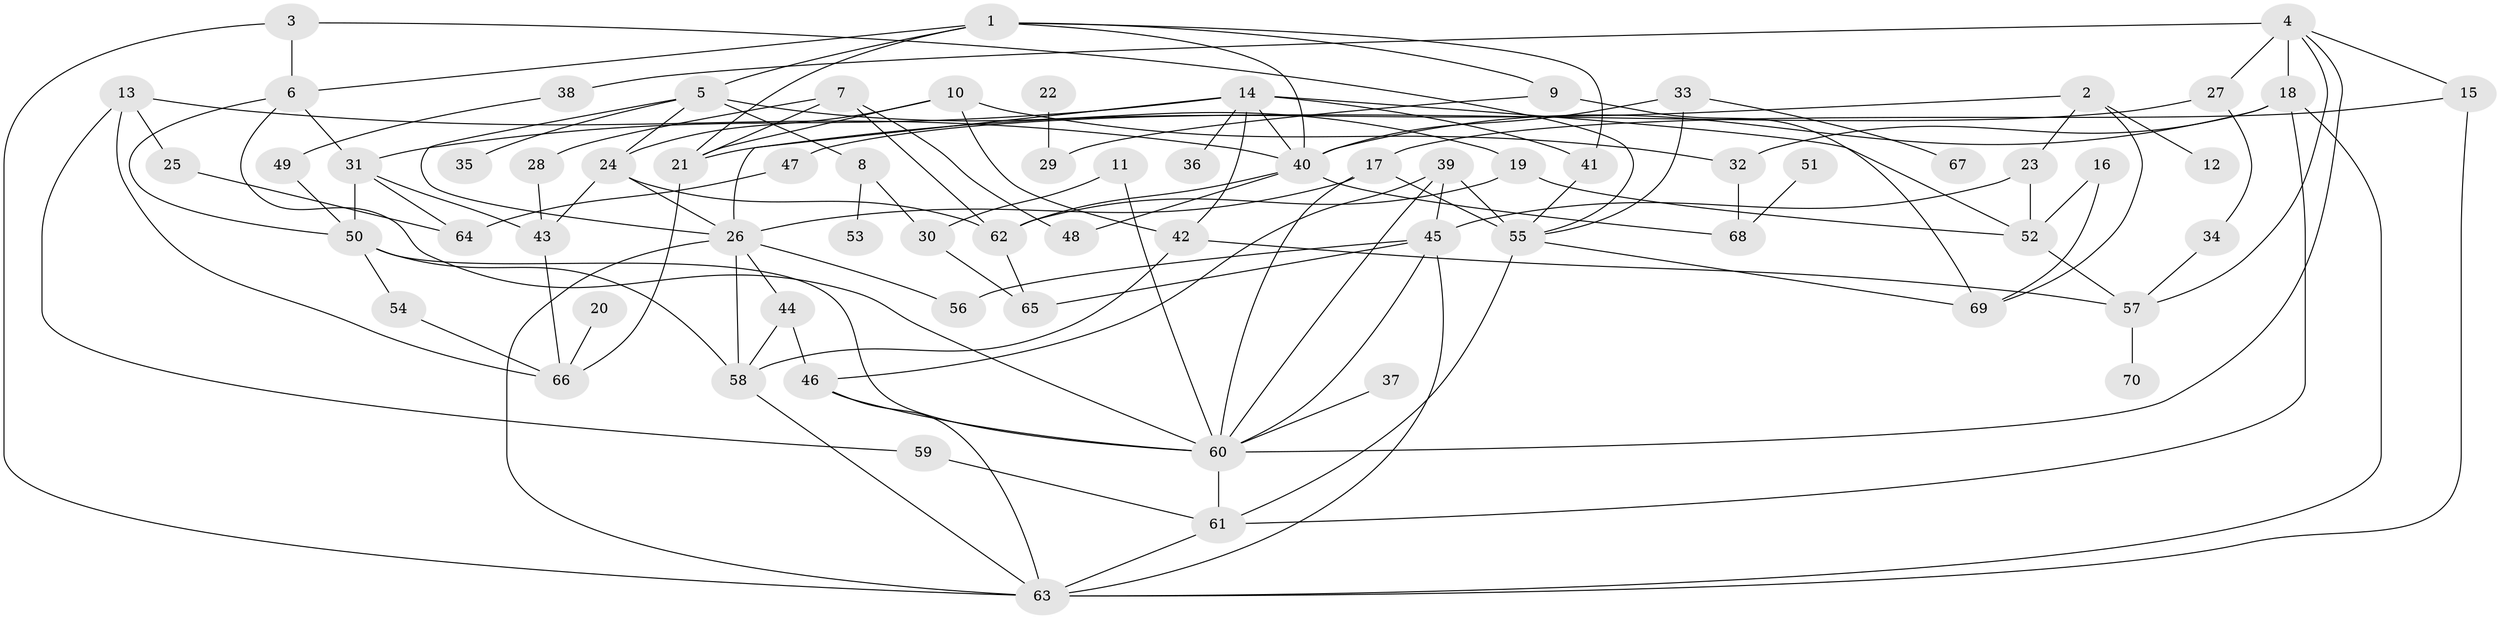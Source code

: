 // original degree distribution, {5: 0.08633093525179857, 6: 0.02158273381294964, 3: 0.18705035971223022, 4: 0.18705035971223022, 10: 0.007194244604316547, 12: 0.007194244604316547, 8: 0.007194244604316547, 1: 0.2014388489208633, 2: 0.2949640287769784}
// Generated by graph-tools (version 1.1) at 2025/36/03/04/25 23:36:06]
// undirected, 70 vertices, 127 edges
graph export_dot {
  node [color=gray90,style=filled];
  1;
  2;
  3;
  4;
  5;
  6;
  7;
  8;
  9;
  10;
  11;
  12;
  13;
  14;
  15;
  16;
  17;
  18;
  19;
  20;
  21;
  22;
  23;
  24;
  25;
  26;
  27;
  28;
  29;
  30;
  31;
  32;
  33;
  34;
  35;
  36;
  37;
  38;
  39;
  40;
  41;
  42;
  43;
  44;
  45;
  46;
  47;
  48;
  49;
  50;
  51;
  52;
  53;
  54;
  55;
  56;
  57;
  58;
  59;
  60;
  61;
  62;
  63;
  64;
  65;
  66;
  67;
  68;
  69;
  70;
  1 -- 5 [weight=1.0];
  1 -- 6 [weight=1.0];
  1 -- 9 [weight=1.0];
  1 -- 21 [weight=1.0];
  1 -- 40 [weight=1.0];
  1 -- 41 [weight=1.0];
  2 -- 12 [weight=1.0];
  2 -- 21 [weight=1.0];
  2 -- 23 [weight=1.0];
  2 -- 69 [weight=1.0];
  3 -- 6 [weight=1.0];
  3 -- 55 [weight=1.0];
  3 -- 63 [weight=1.0];
  4 -- 15 [weight=1.0];
  4 -- 18 [weight=1.0];
  4 -- 27 [weight=2.0];
  4 -- 38 [weight=1.0];
  4 -- 57 [weight=1.0];
  4 -- 60 [weight=1.0];
  5 -- 8 [weight=1.0];
  5 -- 19 [weight=1.0];
  5 -- 24 [weight=1.0];
  5 -- 26 [weight=1.0];
  5 -- 35 [weight=1.0];
  6 -- 31 [weight=1.0];
  6 -- 50 [weight=1.0];
  6 -- 60 [weight=1.0];
  7 -- 21 [weight=1.0];
  7 -- 28 [weight=1.0];
  7 -- 48 [weight=1.0];
  7 -- 62 [weight=1.0];
  8 -- 30 [weight=1.0];
  8 -- 53 [weight=1.0];
  9 -- 29 [weight=1.0];
  9 -- 69 [weight=1.0];
  10 -- 21 [weight=1.0];
  10 -- 24 [weight=1.0];
  10 -- 32 [weight=1.0];
  10 -- 42 [weight=1.0];
  11 -- 30 [weight=1.0];
  11 -- 60 [weight=1.0];
  13 -- 25 [weight=1.0];
  13 -- 40 [weight=1.0];
  13 -- 59 [weight=1.0];
  13 -- 66 [weight=1.0];
  14 -- 26 [weight=1.0];
  14 -- 31 [weight=1.0];
  14 -- 36 [weight=1.0];
  14 -- 40 [weight=1.0];
  14 -- 41 [weight=1.0];
  14 -- 42 [weight=1.0];
  14 -- 52 [weight=1.0];
  15 -- 17 [weight=1.0];
  15 -- 63 [weight=1.0];
  16 -- 52 [weight=1.0];
  16 -- 69 [weight=1.0];
  17 -- 26 [weight=1.0];
  17 -- 55 [weight=2.0];
  17 -- 60 [weight=1.0];
  18 -- 32 [weight=1.0];
  18 -- 40 [weight=1.0];
  18 -- 61 [weight=1.0];
  18 -- 63 [weight=1.0];
  19 -- 52 [weight=1.0];
  19 -- 62 [weight=1.0];
  20 -- 66 [weight=1.0];
  21 -- 66 [weight=1.0];
  22 -- 29 [weight=1.0];
  23 -- 45 [weight=1.0];
  23 -- 52 [weight=1.0];
  24 -- 26 [weight=1.0];
  24 -- 43 [weight=1.0];
  24 -- 62 [weight=1.0];
  25 -- 64 [weight=1.0];
  26 -- 44 [weight=2.0];
  26 -- 56 [weight=1.0];
  26 -- 58 [weight=1.0];
  26 -- 63 [weight=1.0];
  27 -- 34 [weight=1.0];
  27 -- 47 [weight=1.0];
  28 -- 43 [weight=1.0];
  30 -- 65 [weight=1.0];
  31 -- 43 [weight=1.0];
  31 -- 50 [weight=1.0];
  31 -- 64 [weight=1.0];
  32 -- 68 [weight=1.0];
  33 -- 40 [weight=1.0];
  33 -- 55 [weight=1.0];
  33 -- 67 [weight=1.0];
  34 -- 57 [weight=1.0];
  37 -- 60 [weight=1.0];
  38 -- 49 [weight=1.0];
  39 -- 45 [weight=1.0];
  39 -- 46 [weight=1.0];
  39 -- 55 [weight=1.0];
  39 -- 60 [weight=1.0];
  40 -- 48 [weight=1.0];
  40 -- 62 [weight=1.0];
  40 -- 68 [weight=1.0];
  41 -- 55 [weight=1.0];
  42 -- 57 [weight=1.0];
  42 -- 58 [weight=1.0];
  43 -- 66 [weight=1.0];
  44 -- 46 [weight=1.0];
  44 -- 58 [weight=1.0];
  45 -- 56 [weight=1.0];
  45 -- 60 [weight=1.0];
  45 -- 63 [weight=1.0];
  45 -- 65 [weight=1.0];
  46 -- 60 [weight=2.0];
  46 -- 63 [weight=1.0];
  47 -- 64 [weight=1.0];
  49 -- 50 [weight=1.0];
  50 -- 54 [weight=1.0];
  50 -- 58 [weight=1.0];
  50 -- 60 [weight=1.0];
  51 -- 68 [weight=1.0];
  52 -- 57 [weight=1.0];
  54 -- 66 [weight=1.0];
  55 -- 61 [weight=1.0];
  55 -- 69 [weight=1.0];
  57 -- 70 [weight=1.0];
  58 -- 63 [weight=1.0];
  59 -- 61 [weight=1.0];
  60 -- 61 [weight=1.0];
  61 -- 63 [weight=1.0];
  62 -- 65 [weight=1.0];
}
